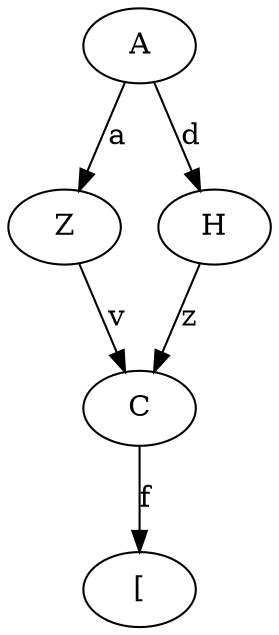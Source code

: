 digraph G {
0[label="A"];
0->1[label="a"];
0->3[label="d"];
1[label="Z"];
1->2[label="v"];
2[label="C"];
2->4[label="f"];
4[label="["];
3[label="H"];
3->2[label="z"];
}
